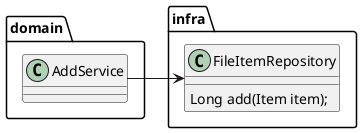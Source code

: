 @startuml ioc-1
package domain {
    class AddService {
    }
}

package infra {
    class FileItemRepository {
        Long add(Item item);
    }
}

AddService -> FileItemRepository
@enduml